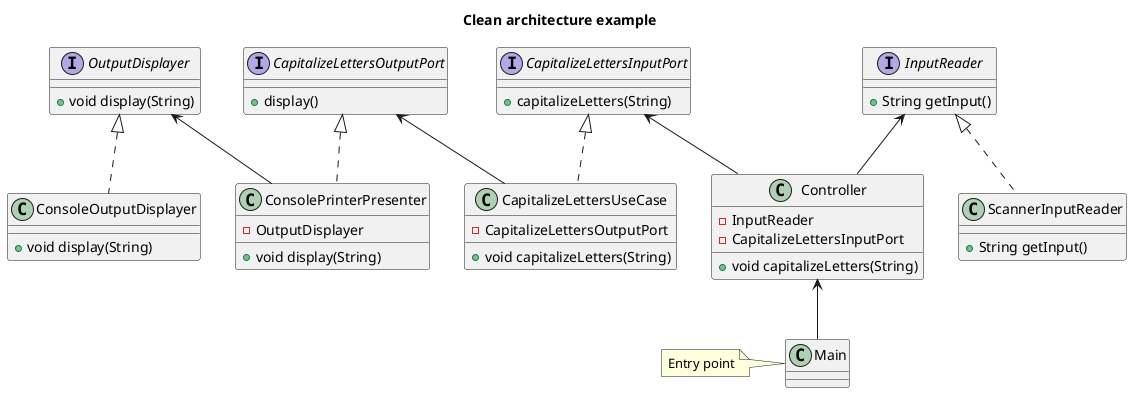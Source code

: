 @startuml

title Clean architecture example

interface CapitalizeLettersInputPort {
    + capitalizeLetters(String)
}

interface CapitalizeLettersOutputPort {
    + display()
}

interface InputReader {
    + String getInput()
}

interface OutputDisplayer {
    + void display(String)
}

class CapitalizeLettersUseCase {
    - CapitalizeLettersOutputPort
    + void capitalizeLetters(String)
}

class Controller {
    - InputReader
    - CapitalizeLettersInputPort
    + void capitalizeLetters(String)
}

class ConsolePrinterPresenter {
    - OutputDisplayer
    + void display(String)
}

class ScannerInputReader {
    + String getInput()
}

class ConsoleOutputDisplayer {
    + void display(String)
}

class Main{

}
note left: Entry point

CapitalizeLettersInputPort <|.. CapitalizeLettersUseCase
CapitalizeLettersOutputPort <-- CapitalizeLettersUseCase
CapitalizeLettersInputPort <-- Controller
InputReader <-- Controller
CapitalizeLettersOutputPort <|.. ConsolePrinterPresenter
OutputDisplayer <-- ConsolePrinterPresenter
InputReader <|.. ScannerInputReader
OutputDisplayer <|.. ConsoleOutputDisplayer
Controller <-- Main

@enduml